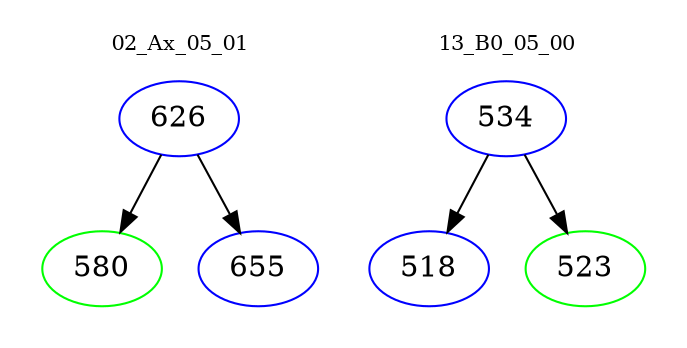 digraph{
subgraph cluster_0 {
color = white
label = "02_Ax_05_01";
fontsize=10;
T0_626 [label="626", color="blue"]
T0_626 -> T0_580 [color="black"]
T0_580 [label="580", color="green"]
T0_626 -> T0_655 [color="black"]
T0_655 [label="655", color="blue"]
}
subgraph cluster_1 {
color = white
label = "13_B0_05_00";
fontsize=10;
T1_534 [label="534", color="blue"]
T1_534 -> T1_518 [color="black"]
T1_518 [label="518", color="blue"]
T1_534 -> T1_523 [color="black"]
T1_523 [label="523", color="green"]
}
}
